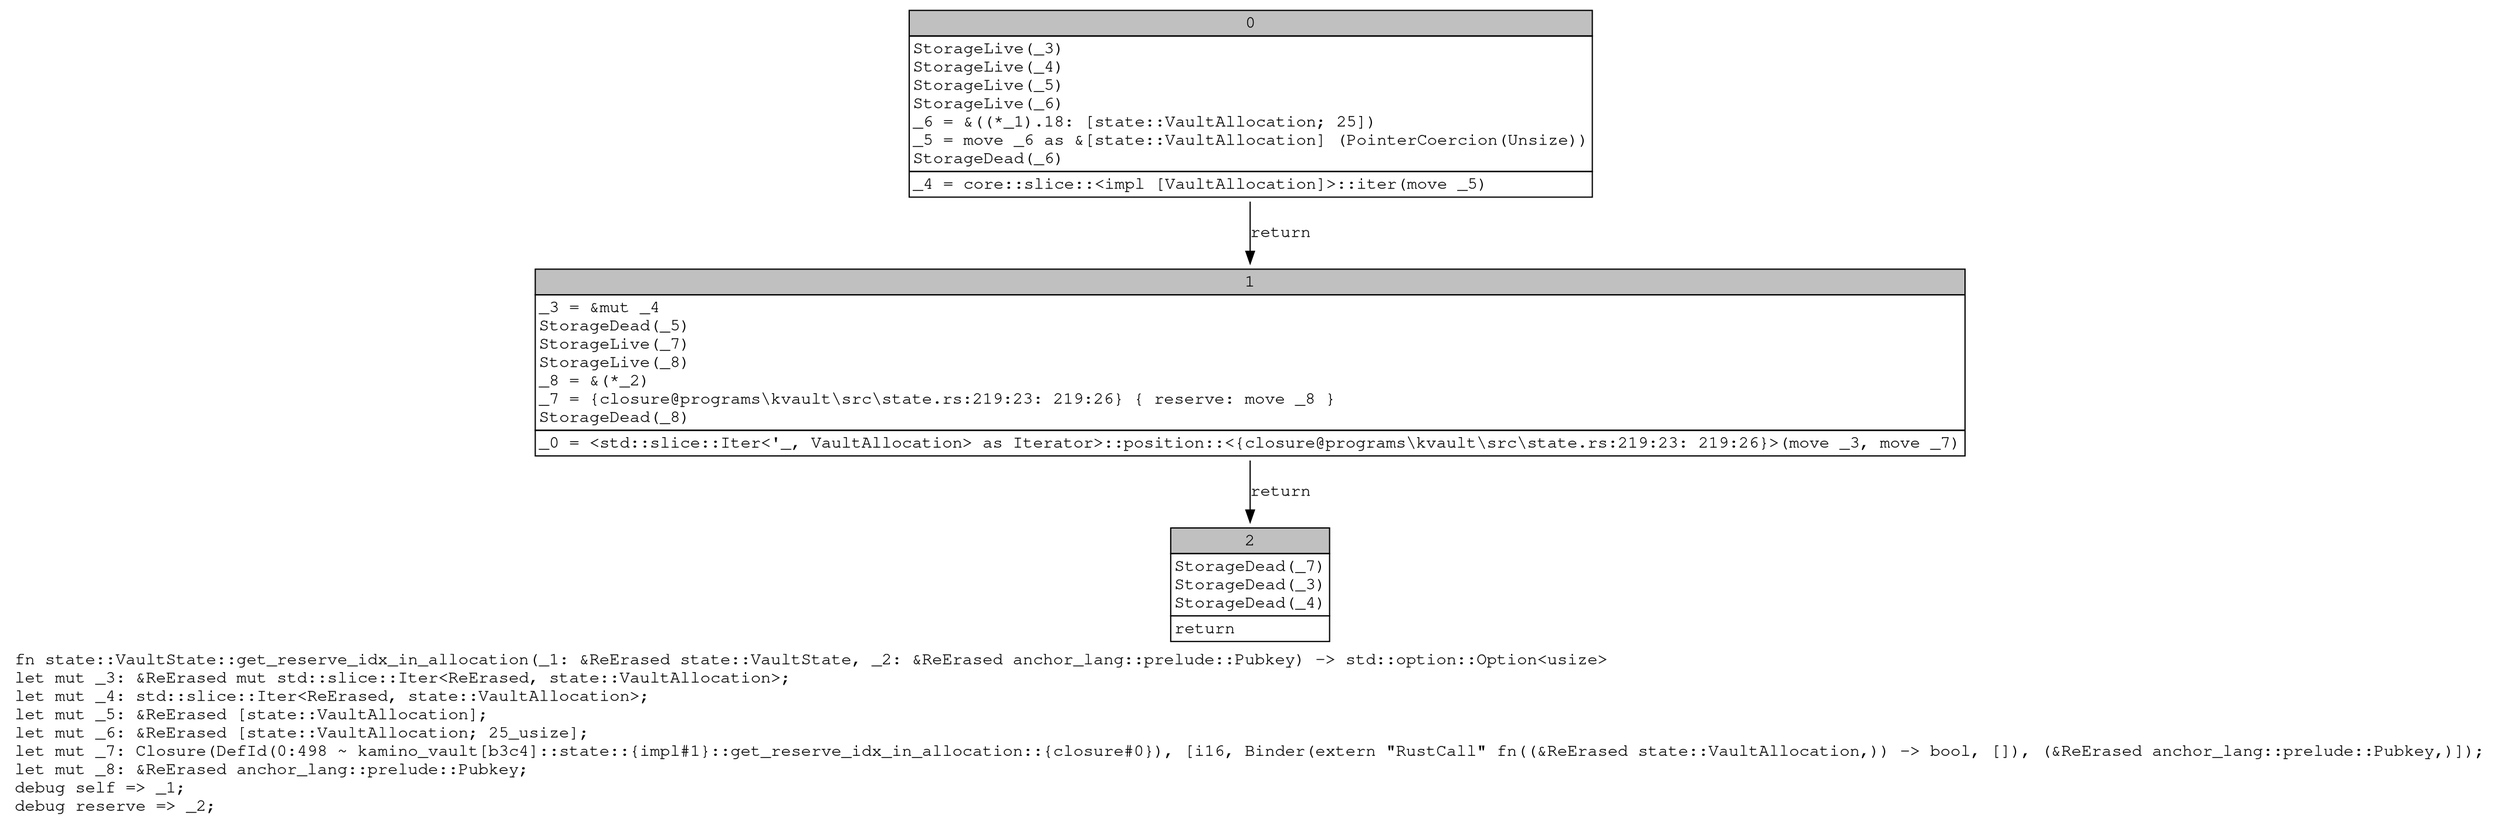 digraph Mir_0_497 {
    graph [fontname="Courier, monospace"];
    node [fontname="Courier, monospace"];
    edge [fontname="Courier, monospace"];
    label=<fn state::VaultState::get_reserve_idx_in_allocation(_1: &amp;ReErased state::VaultState, _2: &amp;ReErased anchor_lang::prelude::Pubkey) -&gt; std::option::Option&lt;usize&gt;<br align="left"/>let mut _3: &amp;ReErased mut std::slice::Iter&lt;ReErased, state::VaultAllocation&gt;;<br align="left"/>let mut _4: std::slice::Iter&lt;ReErased, state::VaultAllocation&gt;;<br align="left"/>let mut _5: &amp;ReErased [state::VaultAllocation];<br align="left"/>let mut _6: &amp;ReErased [state::VaultAllocation; 25_usize];<br align="left"/>let mut _7: Closure(DefId(0:498 ~ kamino_vault[b3c4]::state::{impl#1}::get_reserve_idx_in_allocation::{closure#0}), [i16, Binder(extern &quot;RustCall&quot; fn((&amp;ReErased state::VaultAllocation,)) -&gt; bool, []), (&amp;ReErased anchor_lang::prelude::Pubkey,)]);<br align="left"/>let mut _8: &amp;ReErased anchor_lang::prelude::Pubkey;<br align="left"/>debug self =&gt; _1;<br align="left"/>debug reserve =&gt; _2;<br align="left"/>>;
    bb0__0_497 [shape="none", label=<<table border="0" cellborder="1" cellspacing="0"><tr><td bgcolor="gray" align="center" colspan="1">0</td></tr><tr><td align="left" balign="left">StorageLive(_3)<br/>StorageLive(_4)<br/>StorageLive(_5)<br/>StorageLive(_6)<br/>_6 = &amp;((*_1).18: [state::VaultAllocation; 25])<br/>_5 = move _6 as &amp;[state::VaultAllocation] (PointerCoercion(Unsize))<br/>StorageDead(_6)<br/></td></tr><tr><td align="left">_4 = core::slice::&lt;impl [VaultAllocation]&gt;::iter(move _5)</td></tr></table>>];
    bb1__0_497 [shape="none", label=<<table border="0" cellborder="1" cellspacing="0"><tr><td bgcolor="gray" align="center" colspan="1">1</td></tr><tr><td align="left" balign="left">_3 = &amp;mut _4<br/>StorageDead(_5)<br/>StorageLive(_7)<br/>StorageLive(_8)<br/>_8 = &amp;(*_2)<br/>_7 = {closure@programs\kvault\src\state.rs:219:23: 219:26} { reserve: move _8 }<br/>StorageDead(_8)<br/></td></tr><tr><td align="left">_0 = &lt;std::slice::Iter&lt;'_, VaultAllocation&gt; as Iterator&gt;::position::&lt;{closure@programs\kvault\src\state.rs:219:23: 219:26}&gt;(move _3, move _7)</td></tr></table>>];
    bb2__0_497 [shape="none", label=<<table border="0" cellborder="1" cellspacing="0"><tr><td bgcolor="gray" align="center" colspan="1">2</td></tr><tr><td align="left" balign="left">StorageDead(_7)<br/>StorageDead(_3)<br/>StorageDead(_4)<br/></td></tr><tr><td align="left">return</td></tr></table>>];
    bb0__0_497 -> bb1__0_497 [label="return"];
    bb1__0_497 -> bb2__0_497 [label="return"];
}
